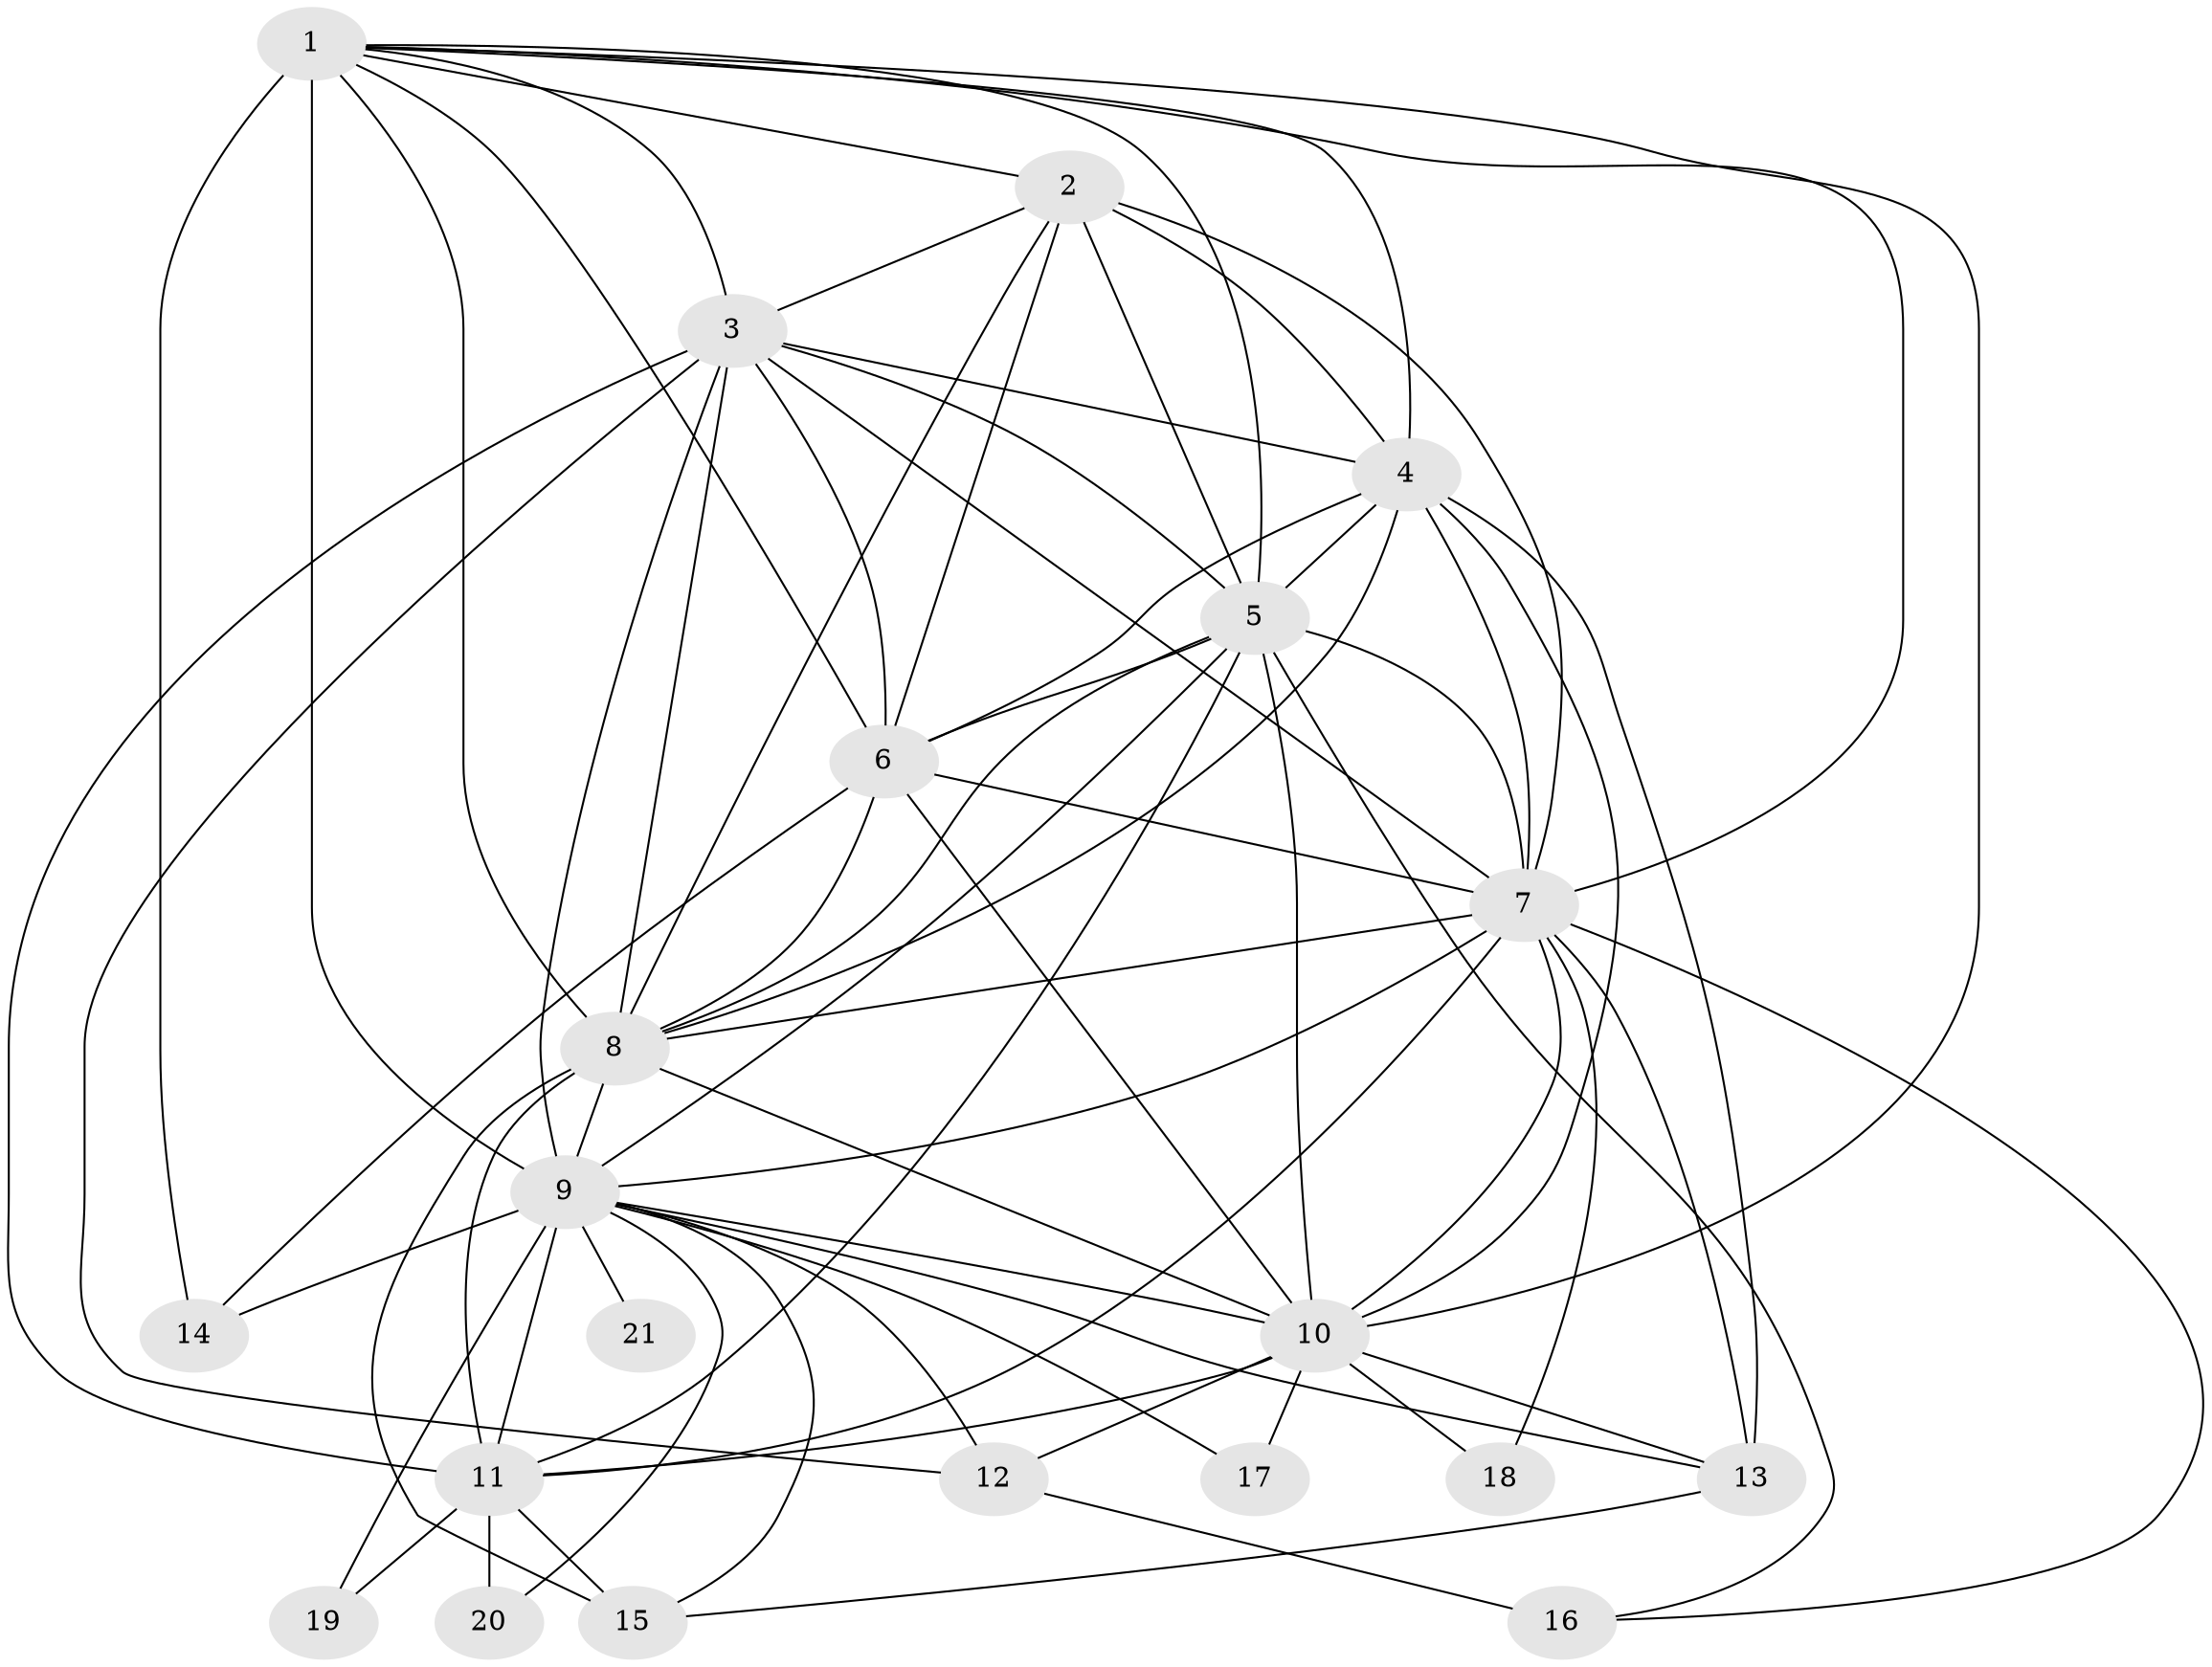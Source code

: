 // original degree distribution, {27: 0.014705882352941176, 13: 0.029411764705882353, 12: 0.014705882352941176, 15: 0.014705882352941176, 22: 0.014705882352941176, 14: 0.014705882352941176, 21: 0.014705882352941176, 20: 0.014705882352941176, 16: 0.014705882352941176, 2: 0.5735294117647058, 5: 0.04411764705882353, 3: 0.19117647058823528, 7: 0.014705882352941176, 6: 0.014705882352941176, 4: 0.014705882352941176}
// Generated by graph-tools (version 1.1) at 2025/49/03/04/25 22:49:28]
// undirected, 21 vertices, 72 edges
graph export_dot {
  node [color=gray90,style=filled];
  1;
  2;
  3;
  4;
  5;
  6;
  7;
  8;
  9;
  10;
  11;
  12;
  13;
  14;
  15;
  16;
  17;
  18;
  19;
  20;
  21;
  1 -- 2 [weight=1.0];
  1 -- 3 [weight=3.0];
  1 -- 4 [weight=1.0];
  1 -- 5 [weight=1.0];
  1 -- 6 [weight=1.0];
  1 -- 7 [weight=1.0];
  1 -- 8 [weight=2.0];
  1 -- 9 [weight=13.0];
  1 -- 10 [weight=2.0];
  1 -- 14 [weight=1.0];
  2 -- 3 [weight=3.0];
  2 -- 4 [weight=2.0];
  2 -- 5 [weight=2.0];
  2 -- 6 [weight=2.0];
  2 -- 7 [weight=1.0];
  2 -- 8 [weight=2.0];
  3 -- 4 [weight=2.0];
  3 -- 5 [weight=2.0];
  3 -- 6 [weight=2.0];
  3 -- 7 [weight=3.0];
  3 -- 8 [weight=4.0];
  3 -- 9 [weight=1.0];
  3 -- 11 [weight=1.0];
  3 -- 12 [weight=1.0];
  4 -- 5 [weight=1.0];
  4 -- 6 [weight=1.0];
  4 -- 7 [weight=1.0];
  4 -- 8 [weight=2.0];
  4 -- 10 [weight=1.0];
  4 -- 13 [weight=4.0];
  5 -- 6 [weight=2.0];
  5 -- 7 [weight=1.0];
  5 -- 8 [weight=2.0];
  5 -- 9 [weight=1.0];
  5 -- 10 [weight=1.0];
  5 -- 11 [weight=1.0];
  5 -- 16 [weight=1.0];
  6 -- 7 [weight=1.0];
  6 -- 8 [weight=2.0];
  6 -- 10 [weight=9.0];
  6 -- 14 [weight=2.0];
  7 -- 8 [weight=2.0];
  7 -- 9 [weight=3.0];
  7 -- 10 [weight=1.0];
  7 -- 11 [weight=3.0];
  7 -- 13 [weight=2.0];
  7 -- 16 [weight=1.0];
  7 -- 18 [weight=1.0];
  8 -- 9 [weight=2.0];
  8 -- 10 [weight=1.0];
  8 -- 11 [weight=10.0];
  8 -- 15 [weight=3.0];
  9 -- 10 [weight=2.0];
  9 -- 11 [weight=2.0];
  9 -- 12 [weight=2.0];
  9 -- 13 [weight=1.0];
  9 -- 14 [weight=2.0];
  9 -- 15 [weight=2.0];
  9 -- 17 [weight=1.0];
  9 -- 19 [weight=1.0];
  9 -- 20 [weight=1.0];
  9 -- 21 [weight=2.0];
  10 -- 11 [weight=2.0];
  10 -- 12 [weight=1.0];
  10 -- 13 [weight=2.0];
  10 -- 17 [weight=1.0];
  10 -- 18 [weight=1.0];
  11 -- 15 [weight=1.0];
  11 -- 19 [weight=1.0];
  11 -- 20 [weight=1.0];
  12 -- 16 [weight=2.0];
  13 -- 15 [weight=1.0];
}
